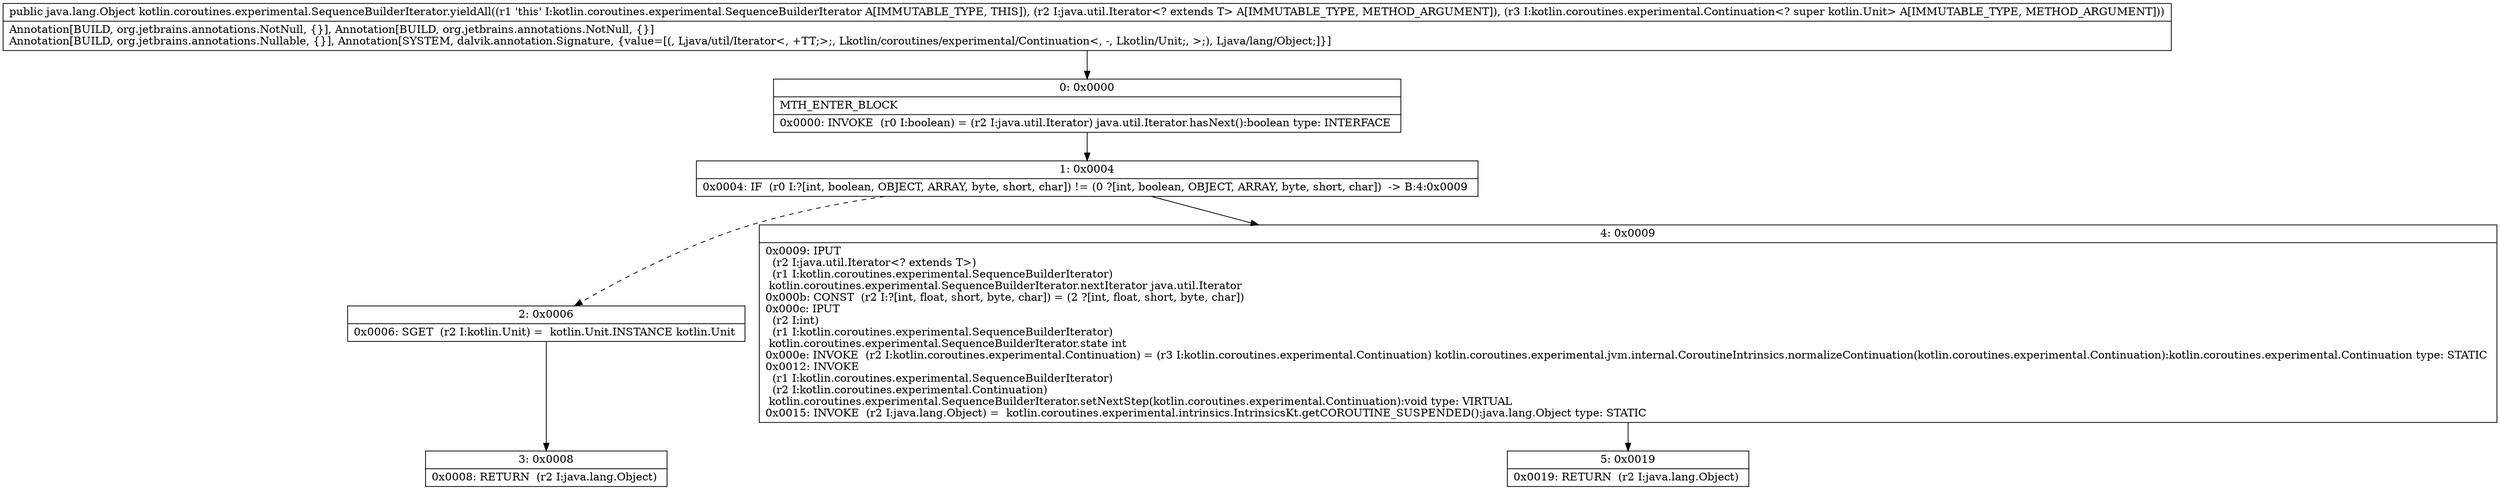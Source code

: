 digraph "CFG forkotlin.coroutines.experimental.SequenceBuilderIterator.yieldAll(Ljava\/util\/Iterator;Lkotlin\/coroutines\/experimental\/Continuation;)Ljava\/lang\/Object;" {
Node_0 [shape=record,label="{0\:\ 0x0000|MTH_ENTER_BLOCK\l|0x0000: INVOKE  (r0 I:boolean) = (r2 I:java.util.Iterator) java.util.Iterator.hasNext():boolean type: INTERFACE \l}"];
Node_1 [shape=record,label="{1\:\ 0x0004|0x0004: IF  (r0 I:?[int, boolean, OBJECT, ARRAY, byte, short, char]) != (0 ?[int, boolean, OBJECT, ARRAY, byte, short, char])  \-\> B:4:0x0009 \l}"];
Node_2 [shape=record,label="{2\:\ 0x0006|0x0006: SGET  (r2 I:kotlin.Unit) =  kotlin.Unit.INSTANCE kotlin.Unit \l}"];
Node_3 [shape=record,label="{3\:\ 0x0008|0x0008: RETURN  (r2 I:java.lang.Object) \l}"];
Node_4 [shape=record,label="{4\:\ 0x0009|0x0009: IPUT  \l  (r2 I:java.util.Iterator\<? extends T\>)\l  (r1 I:kotlin.coroutines.experimental.SequenceBuilderIterator)\l kotlin.coroutines.experimental.SequenceBuilderIterator.nextIterator java.util.Iterator \l0x000b: CONST  (r2 I:?[int, float, short, byte, char]) = (2 ?[int, float, short, byte, char]) \l0x000c: IPUT  \l  (r2 I:int)\l  (r1 I:kotlin.coroutines.experimental.SequenceBuilderIterator)\l kotlin.coroutines.experimental.SequenceBuilderIterator.state int \l0x000e: INVOKE  (r2 I:kotlin.coroutines.experimental.Continuation) = (r3 I:kotlin.coroutines.experimental.Continuation) kotlin.coroutines.experimental.jvm.internal.CoroutineIntrinsics.normalizeContinuation(kotlin.coroutines.experimental.Continuation):kotlin.coroutines.experimental.Continuation type: STATIC \l0x0012: INVOKE  \l  (r1 I:kotlin.coroutines.experimental.SequenceBuilderIterator)\l  (r2 I:kotlin.coroutines.experimental.Continuation)\l kotlin.coroutines.experimental.SequenceBuilderIterator.setNextStep(kotlin.coroutines.experimental.Continuation):void type: VIRTUAL \l0x0015: INVOKE  (r2 I:java.lang.Object) =  kotlin.coroutines.experimental.intrinsics.IntrinsicsKt.getCOROUTINE_SUSPENDED():java.lang.Object type: STATIC \l}"];
Node_5 [shape=record,label="{5\:\ 0x0019|0x0019: RETURN  (r2 I:java.lang.Object) \l}"];
MethodNode[shape=record,label="{public java.lang.Object kotlin.coroutines.experimental.SequenceBuilderIterator.yieldAll((r1 'this' I:kotlin.coroutines.experimental.SequenceBuilderIterator A[IMMUTABLE_TYPE, THIS]), (r2 I:java.util.Iterator\<? extends T\> A[IMMUTABLE_TYPE, METHOD_ARGUMENT]), (r3 I:kotlin.coroutines.experimental.Continuation\<? super kotlin.Unit\> A[IMMUTABLE_TYPE, METHOD_ARGUMENT]))  | Annotation[BUILD, org.jetbrains.annotations.NotNull, \{\}], Annotation[BUILD, org.jetbrains.annotations.NotNull, \{\}]\lAnnotation[BUILD, org.jetbrains.annotations.Nullable, \{\}], Annotation[SYSTEM, dalvik.annotation.Signature, \{value=[(, Ljava\/util\/Iterator\<, +TT;\>;, Lkotlin\/coroutines\/experimental\/Continuation\<, \-, Lkotlin\/Unit;, \>;), Ljava\/lang\/Object;]\}]\l}"];
MethodNode -> Node_0;
Node_0 -> Node_1;
Node_1 -> Node_2[style=dashed];
Node_1 -> Node_4;
Node_2 -> Node_3;
Node_4 -> Node_5;
}

